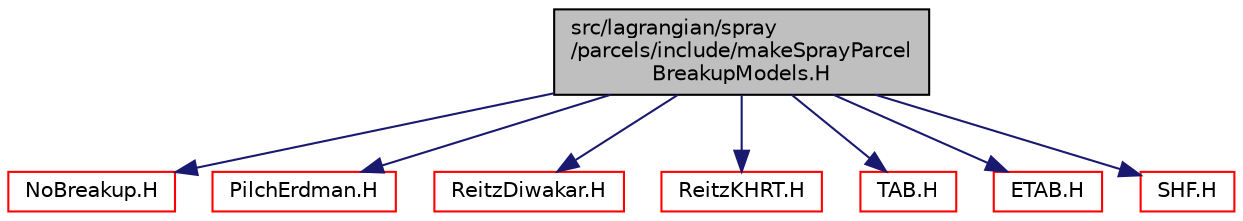 digraph "src/lagrangian/spray/parcels/include/makeSprayParcelBreakupModels.H"
{
  bgcolor="transparent";
  edge [fontname="Helvetica",fontsize="10",labelfontname="Helvetica",labelfontsize="10"];
  node [fontname="Helvetica",fontsize="10",shape=record];
  Node1 [label="src/lagrangian/spray\l/parcels/include/makeSprayParcel\lBreakupModels.H",height=0.2,width=0.4,color="black", fillcolor="grey75", style="filled", fontcolor="black"];
  Node1 -> Node2 [color="midnightblue",fontsize="10",style="solid",fontname="Helvetica"];
  Node2 [label="NoBreakup.H",height=0.2,width=0.4,color="red",URL="$a07175.html"];
  Node1 -> Node3 [color="midnightblue",fontsize="10",style="solid",fontname="Helvetica"];
  Node3 [label="PilchErdman.H",height=0.2,width=0.4,color="red",URL="$a07177.html"];
  Node1 -> Node4 [color="midnightblue",fontsize="10",style="solid",fontname="Helvetica"];
  Node4 [label="ReitzDiwakar.H",height=0.2,width=0.4,color="red",URL="$a07179.html"];
  Node1 -> Node5 [color="midnightblue",fontsize="10",style="solid",fontname="Helvetica"];
  Node5 [label="ReitzKHRT.H",height=0.2,width=0.4,color="red",URL="$a07181.html"];
  Node1 -> Node6 [color="midnightblue",fontsize="10",style="solid",fontname="Helvetica"];
  Node6 [label="TAB.H",height=0.2,width=0.4,color="red",URL="$a07185.html"];
  Node1 -> Node7 [color="midnightblue",fontsize="10",style="solid",fontname="Helvetica"];
  Node7 [label="ETAB.H",height=0.2,width=0.4,color="red",URL="$a07173.html"];
  Node1 -> Node8 [color="midnightblue",fontsize="10",style="solid",fontname="Helvetica"];
  Node8 [label="SHF.H",height=0.2,width=0.4,color="red",URL="$a07183.html"];
}
